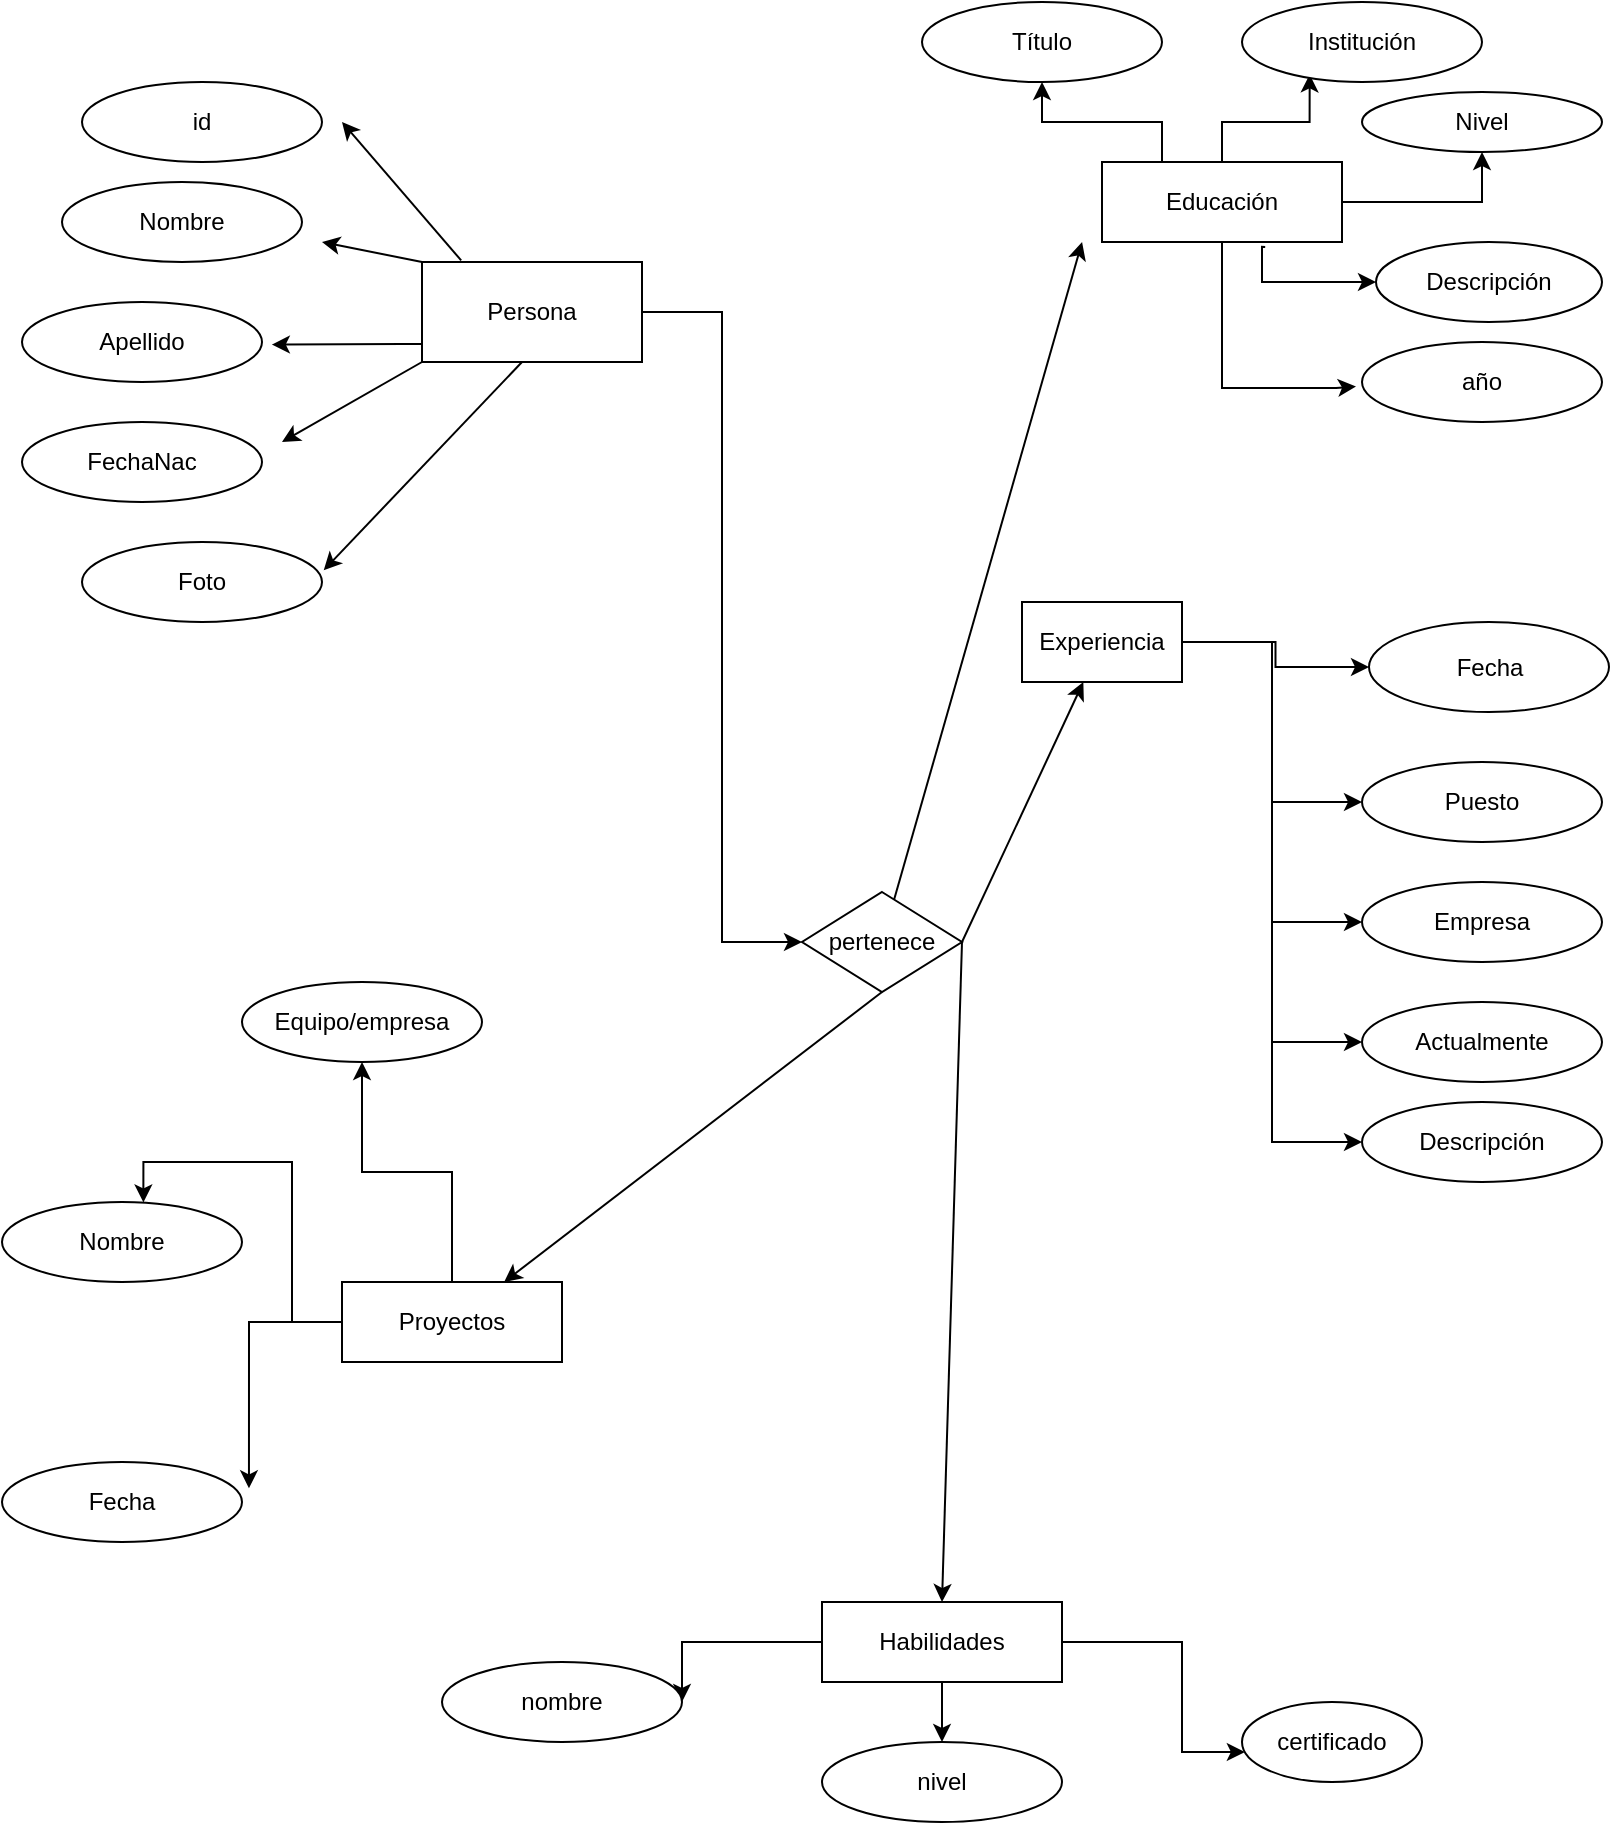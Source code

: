<mxfile version="19.0.3" type="github">
  <diagram id="C5RBs43oDa-KdzZeNtuy" name="Page-1">
    <mxGraphModel dx="1778" dy="953" grid="1" gridSize="10" guides="1" tooltips="1" connect="1" arrows="1" fold="1" page="1" pageScale="1" pageWidth="827" pageHeight="1169" math="0" shadow="0">
      <root>
        <mxCell id="WIyWlLk6GJQsqaUBKTNV-0" />
        <mxCell id="WIyWlLk6GJQsqaUBKTNV-1" parent="WIyWlLk6GJQsqaUBKTNV-0" />
        <mxCell id="M7T35JmSrCHaKrxcX30M-13" style="edgeStyle=orthogonalEdgeStyle;rounded=0;orthogonalLoop=1;jettySize=auto;html=1;exitX=0;exitY=0.5;exitDx=0;exitDy=0;entryX=1.041;entryY=0.532;entryDx=0;entryDy=0;entryPerimeter=0;" edge="1" parent="WIyWlLk6GJQsqaUBKTNV-1" source="M7T35JmSrCHaKrxcX30M-0" target="M7T35JmSrCHaKrxcX30M-3">
          <mxGeometry relative="1" as="geometry">
            <Array as="points">
              <mxPoint x="220" y="181" />
              <mxPoint x="155" y="181" />
            </Array>
          </mxGeometry>
        </mxCell>
        <mxCell id="M7T35JmSrCHaKrxcX30M-25" style="edgeStyle=orthogonalEdgeStyle;rounded=0;orthogonalLoop=1;jettySize=auto;html=1;exitX=1;exitY=0.5;exitDx=0;exitDy=0;entryX=0;entryY=0.5;entryDx=0;entryDy=0;" edge="1" parent="WIyWlLk6GJQsqaUBKTNV-1" source="M7T35JmSrCHaKrxcX30M-0" target="M7T35JmSrCHaKrxcX30M-5">
          <mxGeometry relative="1" as="geometry" />
        </mxCell>
        <mxCell id="M7T35JmSrCHaKrxcX30M-0" value="Persona" style="rounded=0;whiteSpace=wrap;html=1;" vertex="1" parent="WIyWlLk6GJQsqaUBKTNV-1">
          <mxGeometry x="230" y="140" width="110" height="50" as="geometry" />
        </mxCell>
        <mxCell id="M7T35JmSrCHaKrxcX30M-1" value="id" style="ellipse;whiteSpace=wrap;html=1;" vertex="1" parent="WIyWlLk6GJQsqaUBKTNV-1">
          <mxGeometry x="60" y="50" width="120" height="40" as="geometry" />
        </mxCell>
        <mxCell id="M7T35JmSrCHaKrxcX30M-2" value="Nombre" style="ellipse;whiteSpace=wrap;html=1;" vertex="1" parent="WIyWlLk6GJQsqaUBKTNV-1">
          <mxGeometry x="50" y="100" width="120" height="40" as="geometry" />
        </mxCell>
        <mxCell id="M7T35JmSrCHaKrxcX30M-3" value="Apellido" style="ellipse;whiteSpace=wrap;html=1;" vertex="1" parent="WIyWlLk6GJQsqaUBKTNV-1">
          <mxGeometry x="30" y="160" width="120" height="40" as="geometry" />
        </mxCell>
        <mxCell id="M7T35JmSrCHaKrxcX30M-4" value="FechaNac" style="ellipse;whiteSpace=wrap;html=1;" vertex="1" parent="WIyWlLk6GJQsqaUBKTNV-1">
          <mxGeometry x="30" y="220" width="120" height="40" as="geometry" />
        </mxCell>
        <mxCell id="M7T35JmSrCHaKrxcX30M-5" value="pertenece" style="rhombus;whiteSpace=wrap;html=1;" vertex="1" parent="WIyWlLk6GJQsqaUBKTNV-1">
          <mxGeometry x="420" y="455" width="80" height="50" as="geometry" />
        </mxCell>
        <mxCell id="M7T35JmSrCHaKrxcX30M-12" value="" style="endArrow=classic;html=1;rounded=0;exitX=0;exitY=1;exitDx=0;exitDy=0;" edge="1" parent="WIyWlLk6GJQsqaUBKTNV-1" source="M7T35JmSrCHaKrxcX30M-0">
          <mxGeometry width="50" height="50" relative="1" as="geometry">
            <mxPoint x="170" y="250" as="sourcePoint" />
            <mxPoint x="160" y="230" as="targetPoint" />
          </mxGeometry>
        </mxCell>
        <mxCell id="M7T35JmSrCHaKrxcX30M-15" value="" style="endArrow=classic;html=1;rounded=0;entryX=1.007;entryY=0.354;entryDx=0;entryDy=0;entryPerimeter=0;" edge="1" parent="WIyWlLk6GJQsqaUBKTNV-1" target="M7T35JmSrCHaKrxcX30M-18">
          <mxGeometry width="50" height="50" relative="1" as="geometry">
            <mxPoint x="280" y="190" as="sourcePoint" />
            <mxPoint x="440" y="370" as="targetPoint" />
          </mxGeometry>
        </mxCell>
        <mxCell id="M7T35JmSrCHaKrxcX30M-17" value="" style="endArrow=classic;html=1;rounded=0;exitX=0;exitY=0;exitDx=0;exitDy=0;" edge="1" parent="WIyWlLk6GJQsqaUBKTNV-1" source="M7T35JmSrCHaKrxcX30M-0">
          <mxGeometry width="50" height="50" relative="1" as="geometry">
            <mxPoint x="220" y="120" as="sourcePoint" />
            <mxPoint x="180" y="130" as="targetPoint" />
          </mxGeometry>
        </mxCell>
        <mxCell id="M7T35JmSrCHaKrxcX30M-18" value="Foto" style="ellipse;whiteSpace=wrap;html=1;" vertex="1" parent="WIyWlLk6GJQsqaUBKTNV-1">
          <mxGeometry x="60" y="280" width="120" height="40" as="geometry" />
        </mxCell>
        <mxCell id="M7T35JmSrCHaKrxcX30M-19" value="" style="endArrow=classic;html=1;rounded=0;exitX=0.178;exitY=-0.016;exitDx=0;exitDy=0;exitPerimeter=0;" edge="1" parent="WIyWlLk6GJQsqaUBKTNV-1" source="M7T35JmSrCHaKrxcX30M-0">
          <mxGeometry width="50" height="50" relative="1" as="geometry">
            <mxPoint x="230" y="110" as="sourcePoint" />
            <mxPoint x="190" y="70" as="targetPoint" />
            <Array as="points" />
          </mxGeometry>
        </mxCell>
        <mxCell id="M7T35JmSrCHaKrxcX30M-47" style="edgeStyle=orthogonalEdgeStyle;rounded=0;orthogonalLoop=1;jettySize=auto;html=1;exitX=0.25;exitY=0;exitDx=0;exitDy=0;" edge="1" parent="WIyWlLk6GJQsqaUBKTNV-1" source="M7T35JmSrCHaKrxcX30M-20" target="M7T35JmSrCHaKrxcX30M-42">
          <mxGeometry relative="1" as="geometry" />
        </mxCell>
        <mxCell id="M7T35JmSrCHaKrxcX30M-48" style="edgeStyle=orthogonalEdgeStyle;rounded=0;orthogonalLoop=1;jettySize=auto;html=1;entryX=0.282;entryY=0.905;entryDx=0;entryDy=0;entryPerimeter=0;" edge="1" parent="WIyWlLk6GJQsqaUBKTNV-1" source="M7T35JmSrCHaKrxcX30M-20" target="M7T35JmSrCHaKrxcX30M-43">
          <mxGeometry relative="1" as="geometry" />
        </mxCell>
        <mxCell id="M7T35JmSrCHaKrxcX30M-49" style="edgeStyle=orthogonalEdgeStyle;rounded=0;orthogonalLoop=1;jettySize=auto;html=1;" edge="1" parent="WIyWlLk6GJQsqaUBKTNV-1" source="M7T35JmSrCHaKrxcX30M-20" target="M7T35JmSrCHaKrxcX30M-44">
          <mxGeometry relative="1" as="geometry" />
        </mxCell>
        <mxCell id="M7T35JmSrCHaKrxcX30M-50" style="edgeStyle=orthogonalEdgeStyle;rounded=0;orthogonalLoop=1;jettySize=auto;html=1;entryX=-0.025;entryY=0.555;entryDx=0;entryDy=0;entryPerimeter=0;" edge="1" parent="WIyWlLk6GJQsqaUBKTNV-1" source="M7T35JmSrCHaKrxcX30M-20" target="M7T35JmSrCHaKrxcX30M-46">
          <mxGeometry relative="1" as="geometry">
            <Array as="points">
              <mxPoint x="630" y="203" />
              <mxPoint x="687" y="203" />
            </Array>
          </mxGeometry>
        </mxCell>
        <mxCell id="M7T35JmSrCHaKrxcX30M-53" style="edgeStyle=orthogonalEdgeStyle;rounded=0;orthogonalLoop=1;jettySize=auto;html=1;entryX=0;entryY=0.5;entryDx=0;entryDy=0;exitX=0.68;exitY=1.061;exitDx=0;exitDy=0;exitPerimeter=0;" edge="1" parent="WIyWlLk6GJQsqaUBKTNV-1" source="M7T35JmSrCHaKrxcX30M-20" target="M7T35JmSrCHaKrxcX30M-51">
          <mxGeometry relative="1" as="geometry">
            <Array as="points">
              <mxPoint x="650" y="132" />
              <mxPoint x="650" y="150" />
            </Array>
          </mxGeometry>
        </mxCell>
        <mxCell id="M7T35JmSrCHaKrxcX30M-20" value="Educación" style="rounded=0;whiteSpace=wrap;html=1;" vertex="1" parent="WIyWlLk6GJQsqaUBKTNV-1">
          <mxGeometry x="570" y="90" width="120" height="40" as="geometry" />
        </mxCell>
        <mxCell id="M7T35JmSrCHaKrxcX30M-60" value="" style="edgeStyle=orthogonalEdgeStyle;rounded=0;orthogonalLoop=1;jettySize=auto;html=1;" edge="1" parent="WIyWlLk6GJQsqaUBKTNV-1" source="M7T35JmSrCHaKrxcX30M-21" target="M7T35JmSrCHaKrxcX30M-56">
          <mxGeometry relative="1" as="geometry" />
        </mxCell>
        <mxCell id="M7T35JmSrCHaKrxcX30M-61" style="edgeStyle=orthogonalEdgeStyle;rounded=0;orthogonalLoop=1;jettySize=auto;html=1;entryX=0;entryY=0.5;entryDx=0;entryDy=0;" edge="1" parent="WIyWlLk6GJQsqaUBKTNV-1" source="M7T35JmSrCHaKrxcX30M-21" target="M7T35JmSrCHaKrxcX30M-55">
          <mxGeometry relative="1" as="geometry" />
        </mxCell>
        <mxCell id="M7T35JmSrCHaKrxcX30M-62" style="edgeStyle=orthogonalEdgeStyle;rounded=0;orthogonalLoop=1;jettySize=auto;html=1;entryX=0;entryY=0.5;entryDx=0;entryDy=0;" edge="1" parent="WIyWlLk6GJQsqaUBKTNV-1" source="M7T35JmSrCHaKrxcX30M-21" target="M7T35JmSrCHaKrxcX30M-54">
          <mxGeometry relative="1" as="geometry" />
        </mxCell>
        <mxCell id="M7T35JmSrCHaKrxcX30M-63" style="edgeStyle=orthogonalEdgeStyle;rounded=0;orthogonalLoop=1;jettySize=auto;html=1;entryX=0;entryY=0.5;entryDx=0;entryDy=0;" edge="1" parent="WIyWlLk6GJQsqaUBKTNV-1" source="M7T35JmSrCHaKrxcX30M-21" target="M7T35JmSrCHaKrxcX30M-57">
          <mxGeometry relative="1" as="geometry" />
        </mxCell>
        <mxCell id="M7T35JmSrCHaKrxcX30M-65" style="edgeStyle=orthogonalEdgeStyle;rounded=0;orthogonalLoop=1;jettySize=auto;html=1;entryX=0;entryY=0.5;entryDx=0;entryDy=0;" edge="1" parent="WIyWlLk6GJQsqaUBKTNV-1" source="M7T35JmSrCHaKrxcX30M-21" target="M7T35JmSrCHaKrxcX30M-58">
          <mxGeometry relative="1" as="geometry" />
        </mxCell>
        <mxCell id="M7T35JmSrCHaKrxcX30M-21" value="Experiencia" style="rounded=0;whiteSpace=wrap;html=1;" vertex="1" parent="WIyWlLk6GJQsqaUBKTNV-1">
          <mxGeometry x="530" y="310" width="80" height="40" as="geometry" />
        </mxCell>
        <mxCell id="M7T35JmSrCHaKrxcX30M-39" style="edgeStyle=orthogonalEdgeStyle;rounded=0;orthogonalLoop=1;jettySize=auto;html=1;" edge="1" parent="WIyWlLk6GJQsqaUBKTNV-1" source="M7T35JmSrCHaKrxcX30M-22" target="M7T35JmSrCHaKrxcX30M-37">
          <mxGeometry relative="1" as="geometry" />
        </mxCell>
        <mxCell id="M7T35JmSrCHaKrxcX30M-40" style="edgeStyle=orthogonalEdgeStyle;rounded=0;orthogonalLoop=1;jettySize=auto;html=1;" edge="1" parent="WIyWlLk6GJQsqaUBKTNV-1" source="M7T35JmSrCHaKrxcX30M-22" target="M7T35JmSrCHaKrxcX30M-36">
          <mxGeometry relative="1" as="geometry">
            <Array as="points">
              <mxPoint x="360" y="830" />
            </Array>
          </mxGeometry>
        </mxCell>
        <mxCell id="M7T35JmSrCHaKrxcX30M-41" style="edgeStyle=orthogonalEdgeStyle;rounded=0;orthogonalLoop=1;jettySize=auto;html=1;" edge="1" parent="WIyWlLk6GJQsqaUBKTNV-1" source="M7T35JmSrCHaKrxcX30M-22" target="M7T35JmSrCHaKrxcX30M-38">
          <mxGeometry relative="1" as="geometry">
            <mxPoint x="630" y="885" as="targetPoint" />
            <Array as="points">
              <mxPoint x="610" y="830" />
              <mxPoint x="610" y="885" />
            </Array>
          </mxGeometry>
        </mxCell>
        <mxCell id="M7T35JmSrCHaKrxcX30M-22" value="Habilidades" style="rounded=0;whiteSpace=wrap;html=1;" vertex="1" parent="WIyWlLk6GJQsqaUBKTNV-1">
          <mxGeometry x="430" y="810" width="120" height="40" as="geometry" />
        </mxCell>
        <mxCell id="M7T35JmSrCHaKrxcX30M-31" style="edgeStyle=orthogonalEdgeStyle;rounded=0;orthogonalLoop=1;jettySize=auto;html=1;entryX=0.589;entryY=0.005;entryDx=0;entryDy=0;entryPerimeter=0;" edge="1" parent="WIyWlLk6GJQsqaUBKTNV-1" source="M7T35JmSrCHaKrxcX30M-23" target="M7T35JmSrCHaKrxcX30M-29">
          <mxGeometry relative="1" as="geometry">
            <mxPoint x="100" y="450" as="targetPoint" />
          </mxGeometry>
        </mxCell>
        <mxCell id="M7T35JmSrCHaKrxcX30M-33" style="edgeStyle=orthogonalEdgeStyle;rounded=0;orthogonalLoop=1;jettySize=auto;html=1;entryX=1.029;entryY=0.329;entryDx=0;entryDy=0;entryPerimeter=0;" edge="1" parent="WIyWlLk6GJQsqaUBKTNV-1" source="M7T35JmSrCHaKrxcX30M-23" target="M7T35JmSrCHaKrxcX30M-32">
          <mxGeometry relative="1" as="geometry" />
        </mxCell>
        <mxCell id="M7T35JmSrCHaKrxcX30M-35" style="edgeStyle=orthogonalEdgeStyle;rounded=0;orthogonalLoop=1;jettySize=auto;html=1;" edge="1" parent="WIyWlLk6GJQsqaUBKTNV-1" source="M7T35JmSrCHaKrxcX30M-23" target="M7T35JmSrCHaKrxcX30M-34">
          <mxGeometry relative="1" as="geometry" />
        </mxCell>
        <mxCell id="M7T35JmSrCHaKrxcX30M-23" value="Proyectos" style="rounded=0;whiteSpace=wrap;html=1;" vertex="1" parent="WIyWlLk6GJQsqaUBKTNV-1">
          <mxGeometry x="190" y="650" width="110" height="40" as="geometry" />
        </mxCell>
        <mxCell id="M7T35JmSrCHaKrxcX30M-24" value="" style="endArrow=classic;html=1;rounded=0;entryX=-0.083;entryY=1;entryDx=0;entryDy=0;entryPerimeter=0;" edge="1" parent="WIyWlLk6GJQsqaUBKTNV-1" source="M7T35JmSrCHaKrxcX30M-5" target="M7T35JmSrCHaKrxcX30M-20">
          <mxGeometry width="50" height="50" relative="1" as="geometry">
            <mxPoint x="580" y="110" as="sourcePoint" />
            <mxPoint x="630" y="60" as="targetPoint" />
          </mxGeometry>
        </mxCell>
        <mxCell id="M7T35JmSrCHaKrxcX30M-26" value="" style="endArrow=classic;html=1;rounded=0;exitX=1;exitY=0.5;exitDx=0;exitDy=0;" edge="1" parent="WIyWlLk6GJQsqaUBKTNV-1" source="M7T35JmSrCHaKrxcX30M-5" target="M7T35JmSrCHaKrxcX30M-21">
          <mxGeometry width="50" height="50" relative="1" as="geometry">
            <mxPoint x="470" y="285" as="sourcePoint" />
            <mxPoint x="630" y="260" as="targetPoint" />
          </mxGeometry>
        </mxCell>
        <mxCell id="M7T35JmSrCHaKrxcX30M-27" value="" style="endArrow=classic;html=1;rounded=0;exitX=0.5;exitY=1;exitDx=0;exitDy=0;" edge="1" parent="WIyWlLk6GJQsqaUBKTNV-1" source="M7T35JmSrCHaKrxcX30M-5" target="M7T35JmSrCHaKrxcX30M-23">
          <mxGeometry width="50" height="50" relative="1" as="geometry">
            <mxPoint x="510" y="180" as="sourcePoint" />
            <mxPoint x="630" y="290" as="targetPoint" />
          </mxGeometry>
        </mxCell>
        <mxCell id="M7T35JmSrCHaKrxcX30M-28" value="" style="endArrow=classic;html=1;rounded=0;exitX=1;exitY=0.5;exitDx=0;exitDy=0;entryX=0.5;entryY=0;entryDx=0;entryDy=0;" edge="1" parent="WIyWlLk6GJQsqaUBKTNV-1" source="M7T35JmSrCHaKrxcX30M-5" target="M7T35JmSrCHaKrxcX30M-22">
          <mxGeometry width="50" height="50" relative="1" as="geometry">
            <mxPoint x="540" y="175" as="sourcePoint" />
            <mxPoint x="630" y="225" as="targetPoint" />
            <Array as="points" />
          </mxGeometry>
        </mxCell>
        <mxCell id="M7T35JmSrCHaKrxcX30M-29" value="Nombre" style="ellipse;whiteSpace=wrap;html=1;" vertex="1" parent="WIyWlLk6GJQsqaUBKTNV-1">
          <mxGeometry x="20" y="610" width="120" height="40" as="geometry" />
        </mxCell>
        <mxCell id="M7T35JmSrCHaKrxcX30M-32" value="Fecha" style="ellipse;whiteSpace=wrap;html=1;" vertex="1" parent="WIyWlLk6GJQsqaUBKTNV-1">
          <mxGeometry x="20" y="740" width="120" height="40" as="geometry" />
        </mxCell>
        <mxCell id="M7T35JmSrCHaKrxcX30M-34" value="Equipo/empresa" style="ellipse;whiteSpace=wrap;html=1;" vertex="1" parent="WIyWlLk6GJQsqaUBKTNV-1">
          <mxGeometry x="140" y="500" width="120" height="40" as="geometry" />
        </mxCell>
        <mxCell id="M7T35JmSrCHaKrxcX30M-36" value="nombre" style="ellipse;whiteSpace=wrap;html=1;" vertex="1" parent="WIyWlLk6GJQsqaUBKTNV-1">
          <mxGeometry x="240" y="840" width="120" height="40" as="geometry" />
        </mxCell>
        <mxCell id="M7T35JmSrCHaKrxcX30M-37" value="nivel" style="ellipse;whiteSpace=wrap;html=1;" vertex="1" parent="WIyWlLk6GJQsqaUBKTNV-1">
          <mxGeometry x="430" y="880" width="120" height="40" as="geometry" />
        </mxCell>
        <mxCell id="M7T35JmSrCHaKrxcX30M-38" value="certificado" style="ellipse;whiteSpace=wrap;html=1;" vertex="1" parent="WIyWlLk6GJQsqaUBKTNV-1">
          <mxGeometry x="640" y="860" width="90" height="40" as="geometry" />
        </mxCell>
        <mxCell id="M7T35JmSrCHaKrxcX30M-42" value="Título" style="ellipse;whiteSpace=wrap;html=1;" vertex="1" parent="WIyWlLk6GJQsqaUBKTNV-1">
          <mxGeometry x="480" y="10" width="120" height="40" as="geometry" />
        </mxCell>
        <mxCell id="M7T35JmSrCHaKrxcX30M-43" value="Institución" style="ellipse;whiteSpace=wrap;html=1;" vertex="1" parent="WIyWlLk6GJQsqaUBKTNV-1">
          <mxGeometry x="640" y="10" width="120" height="40" as="geometry" />
        </mxCell>
        <mxCell id="M7T35JmSrCHaKrxcX30M-44" value="Nivel" style="ellipse;whiteSpace=wrap;html=1;" vertex="1" parent="WIyWlLk6GJQsqaUBKTNV-1">
          <mxGeometry x="700" y="55" width="120" height="30" as="geometry" />
        </mxCell>
        <mxCell id="M7T35JmSrCHaKrxcX30M-46" value="año" style="ellipse;whiteSpace=wrap;html=1;" vertex="1" parent="WIyWlLk6GJQsqaUBKTNV-1">
          <mxGeometry x="700" y="180" width="120" height="40" as="geometry" />
        </mxCell>
        <mxCell id="M7T35JmSrCHaKrxcX30M-51" value="Descripción" style="ellipse;whiteSpace=wrap;html=1;" vertex="1" parent="WIyWlLk6GJQsqaUBKTNV-1">
          <mxGeometry x="707" y="130" width="113" height="40" as="geometry" />
        </mxCell>
        <mxCell id="M7T35JmSrCHaKrxcX30M-52" style="edgeStyle=orthogonalEdgeStyle;rounded=0;orthogonalLoop=1;jettySize=auto;html=1;exitX=0.5;exitY=1;exitDx=0;exitDy=0;" edge="1" parent="WIyWlLk6GJQsqaUBKTNV-1" source="M7T35JmSrCHaKrxcX30M-51" target="M7T35JmSrCHaKrxcX30M-51">
          <mxGeometry relative="1" as="geometry" />
        </mxCell>
        <mxCell id="M7T35JmSrCHaKrxcX30M-54" value="Empresa" style="ellipse;whiteSpace=wrap;html=1;" vertex="1" parent="WIyWlLk6GJQsqaUBKTNV-1">
          <mxGeometry x="700" y="450" width="120" height="40" as="geometry" />
        </mxCell>
        <mxCell id="M7T35JmSrCHaKrxcX30M-55" value="Puesto" style="ellipse;whiteSpace=wrap;html=1;" vertex="1" parent="WIyWlLk6GJQsqaUBKTNV-1">
          <mxGeometry x="700" y="390" width="120" height="40" as="geometry" />
        </mxCell>
        <mxCell id="M7T35JmSrCHaKrxcX30M-56" value="Fecha" style="ellipse;whiteSpace=wrap;html=1;" vertex="1" parent="WIyWlLk6GJQsqaUBKTNV-1">
          <mxGeometry x="703.5" y="320" width="120" height="45" as="geometry" />
        </mxCell>
        <mxCell id="M7T35JmSrCHaKrxcX30M-57" value="Actualmente" style="ellipse;whiteSpace=wrap;html=1;" vertex="1" parent="WIyWlLk6GJQsqaUBKTNV-1">
          <mxGeometry x="700" y="510" width="120" height="40" as="geometry" />
        </mxCell>
        <mxCell id="M7T35JmSrCHaKrxcX30M-58" value="Descripción" style="ellipse;whiteSpace=wrap;html=1;" vertex="1" parent="WIyWlLk6GJQsqaUBKTNV-1">
          <mxGeometry x="700" y="560" width="120" height="40" as="geometry" />
        </mxCell>
      </root>
    </mxGraphModel>
  </diagram>
</mxfile>
